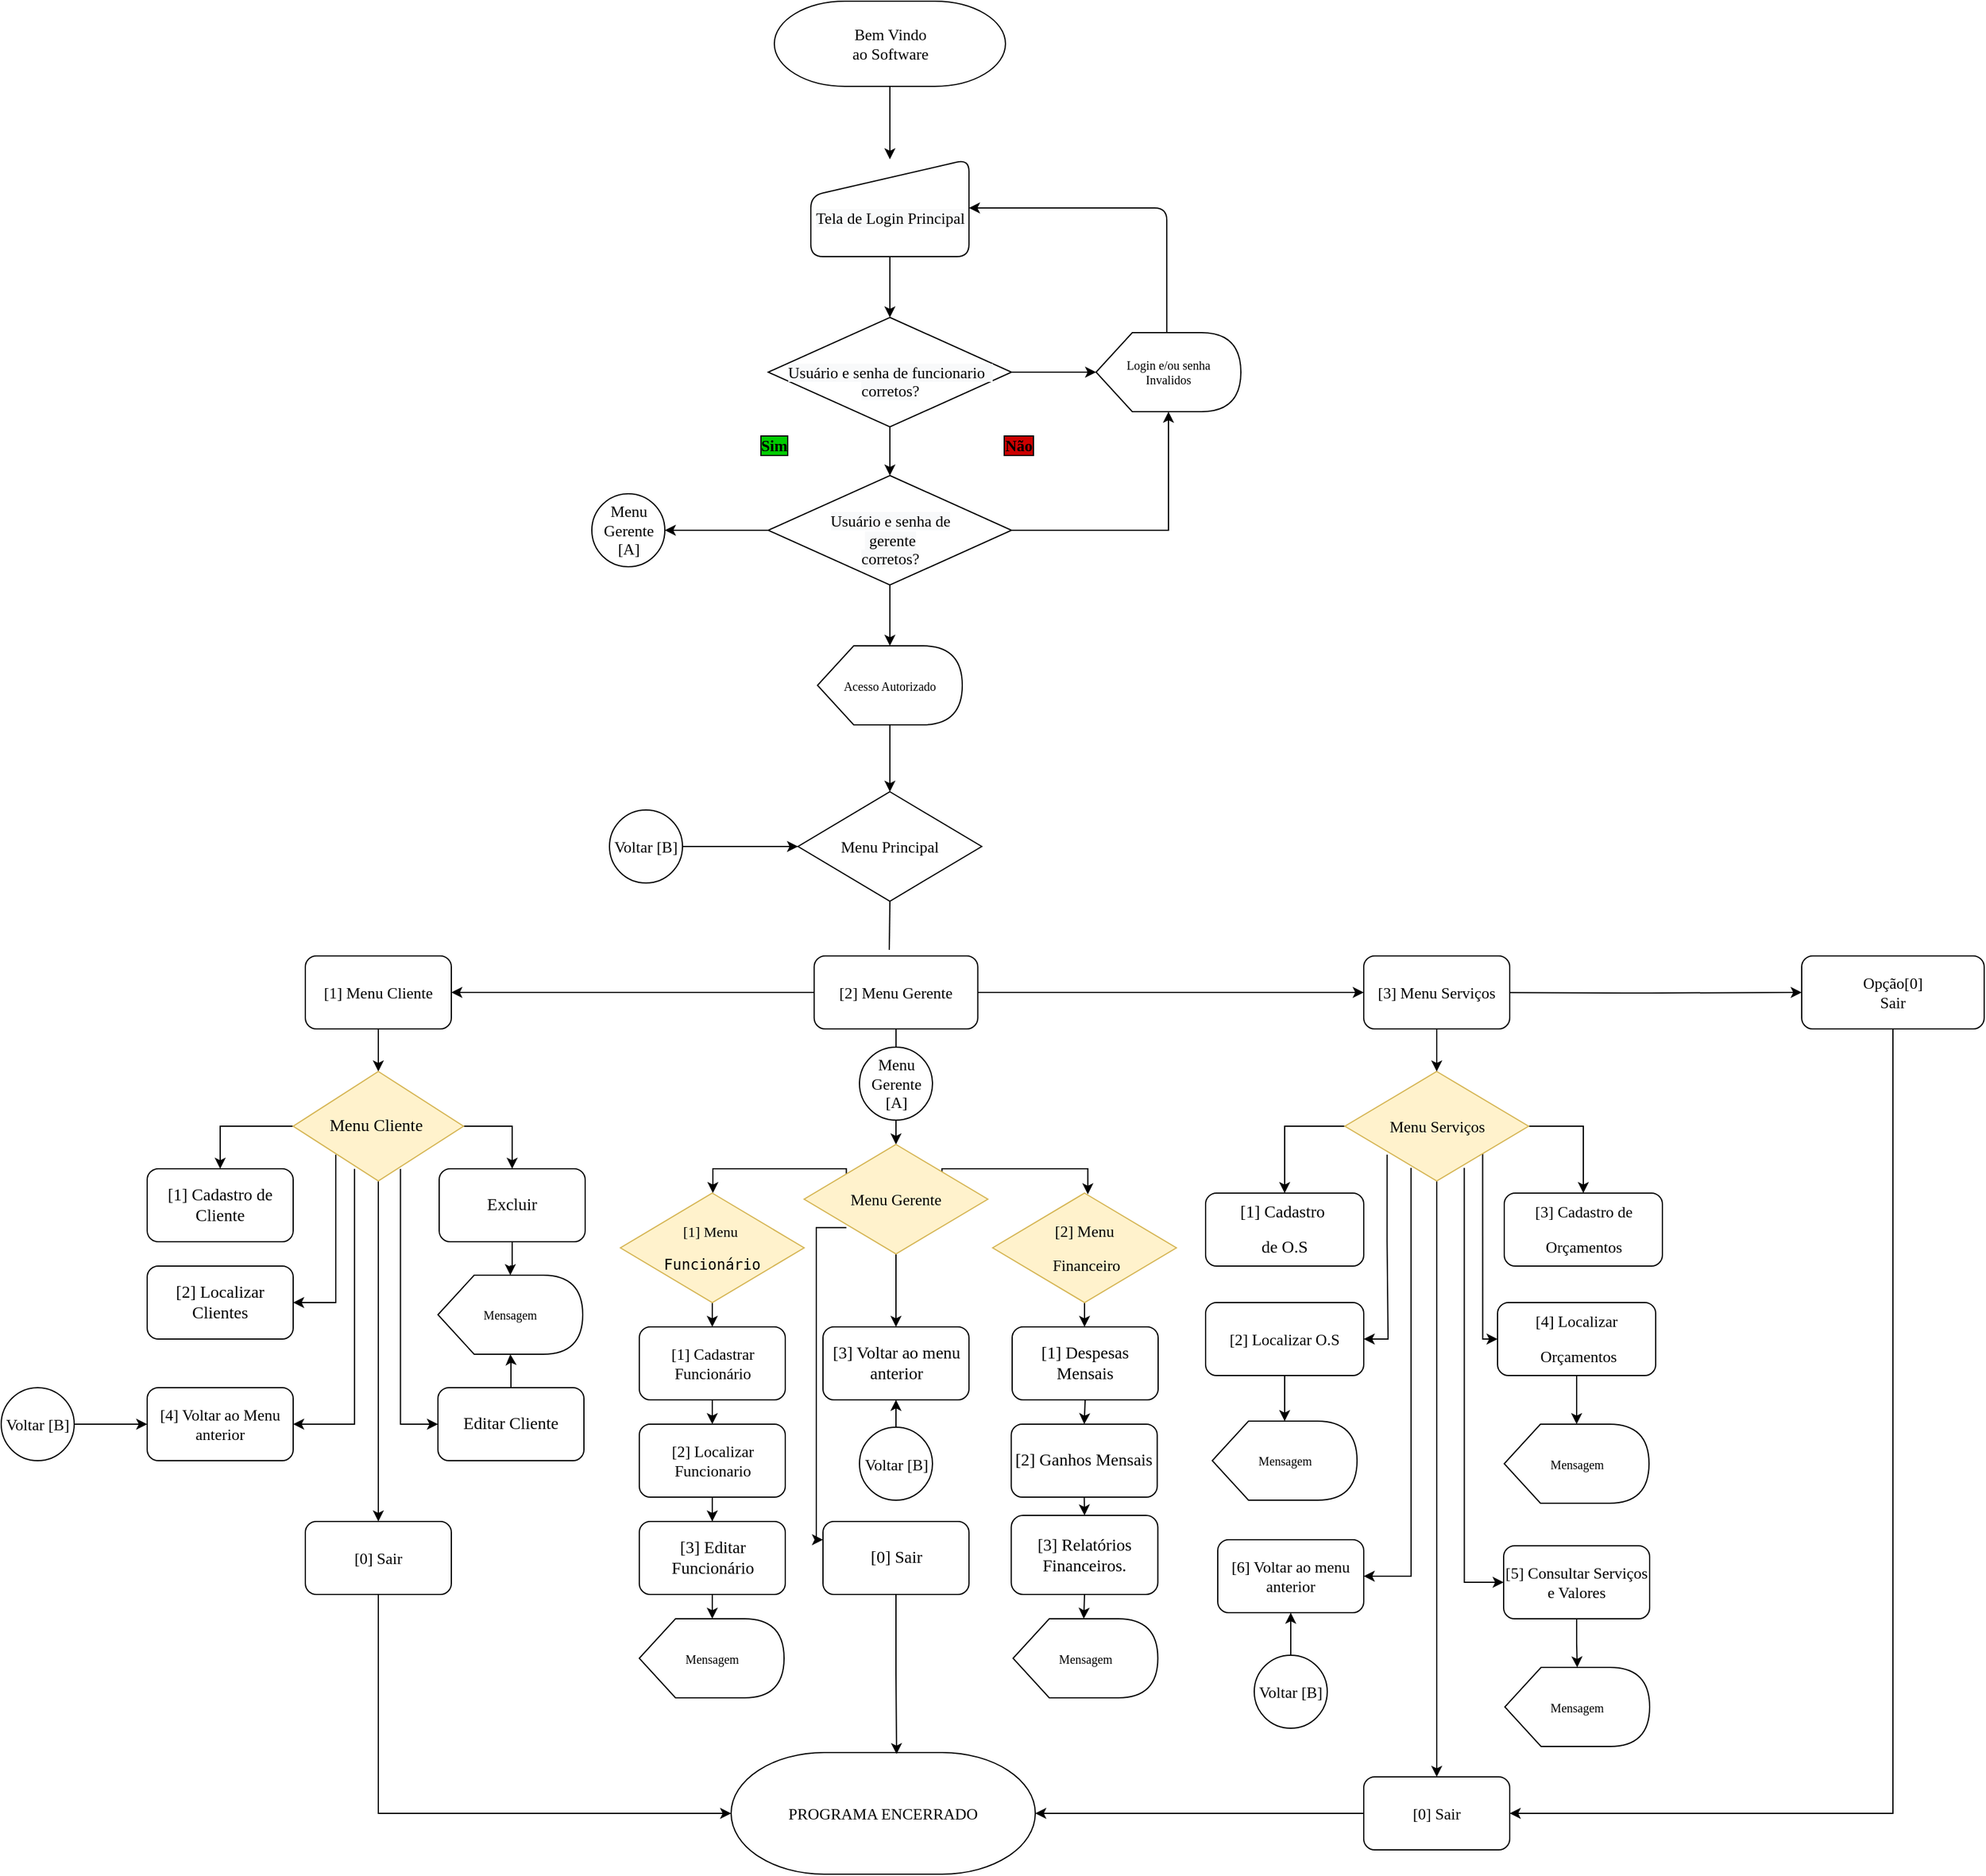 <mxfile version="20.6.0" type="device" pages="2"><diagram id="06_taCMsH8t7f5KcrWpW" name="Página-1"><mxGraphModel dx="2782" dy="808" grid="1" gridSize="10" guides="1" tooltips="1" connect="1" arrows="1" fold="1" page="1" pageScale="1" pageWidth="1169" pageHeight="827" background="none" math="0" shadow="0"><root><mxCell id="0"/><mxCell id="1" parent="0"/><mxCell id="0s9Wf7zPUm73ggTUeSEh-17" value="" style="edgeStyle=orthogonalEdgeStyle;rounded=1;orthogonalLoop=1;jettySize=auto;html=1;" parent="1" source="0s9Wf7zPUm73ggTUeSEh-14" target="0s9Wf7zPUm73ggTUeSEh-16" edge="1"><mxGeometry relative="1" as="geometry"/></mxCell><mxCell id="DJfvOJfqmdduJp-RTLmP-12" value="" style="edgeStyle=orthogonalEdgeStyle;rounded=1;orthogonalLoop=1;jettySize=auto;html=1;" parent="1" source="0s9Wf7zPUm73ggTUeSEh-14" target="DJfvOJfqmdduJp-RTLmP-1" edge="1"><mxGeometry relative="1" as="geometry"/></mxCell><mxCell id="rXJciTgJfAHL0JcvRwL_-70" style="edgeStyle=orthogonalEdgeStyle;rounded=0;orthogonalLoop=1;jettySize=auto;html=1;exitX=1;exitY=0.5;exitDx=0;exitDy=0;entryX=0;entryY=0.5;entryDx=0;entryDy=0;fontSize=13;" edge="1" parent="1" source="0s9Wf7zPUm73ggTUeSEh-14" target="rXJciTgJfAHL0JcvRwL_-69"><mxGeometry relative="1" as="geometry"/></mxCell><mxCell id="0s9Wf7zPUm73ggTUeSEh-14" value="&lt;pre&gt;&lt;font face=&quot;Verdana&quot;&gt;[2] Menu Gerente&lt;/font&gt;&lt;/pre&gt;" style="whiteSpace=wrap;html=1;fontFamily=Verdana;fontSize=13;rounded=1;" parent="1" vertex="1"><mxGeometry x="218.25" y="785" width="134.5" height="60" as="geometry"/></mxCell><mxCell id="rXJciTgJfAHL0JcvRwL_-11" value="" style="edgeStyle=orthogonalEdgeStyle;rounded=0;orthogonalLoop=1;jettySize=auto;html=1;" edge="1" parent="1" source="0s9Wf7zPUm73ggTUeSEh-16" target="eyFNtc16Z6dsgedi2QDS-1"><mxGeometry relative="1" as="geometry"/></mxCell><mxCell id="0s9Wf7zPUm73ggTUeSEh-16" value="[1] Menu Cliente" style="whiteSpace=wrap;html=1;fontFamily=Verdana;fontSize=13;align=center;rounded=1;" parent="1" vertex="1"><mxGeometry x="-200" y="785" width="120" height="60" as="geometry"/></mxCell><mxCell id="0s9Wf7zPUm73ggTUeSEh-21" value="" style="edgeStyle=orthogonalEdgeStyle;rounded=1;orthogonalLoop=1;jettySize=auto;html=1;" parent="1" target="0s9Wf7zPUm73ggTUeSEh-20" edge="1"><mxGeometry relative="1" as="geometry"><mxPoint x="759" y="815" as="sourcePoint"/></mxGeometry></mxCell><mxCell id="rXJciTgJfAHL0JcvRwL_-99" style="edgeStyle=orthogonalEdgeStyle;rounded=0;orthogonalLoop=1;jettySize=auto;html=1;exitX=0.5;exitY=1;exitDx=0;exitDy=0;entryX=1;entryY=0.5;entryDx=0;entryDy=0;fontFamily=Verdana;fontSize=13;" edge="1" parent="1" source="0s9Wf7zPUm73ggTUeSEh-20" target="0s9Wf7zPUm73ggTUeSEh-64"><mxGeometry relative="1" as="geometry"/></mxCell><mxCell id="0s9Wf7zPUm73ggTUeSEh-20" value="&lt;font&gt;Opção[0]&lt;/font&gt;&lt;br style=&quot;font-size: 13px;&quot;&gt;Sair" style="whiteSpace=wrap;html=1;fontFamily=Verdana;fontSize=13;rounded=1;" parent="1" vertex="1"><mxGeometry x="1030" y="785" width="150" height="60" as="geometry"/></mxCell><mxCell id="0s9Wf7zPUm73ggTUeSEh-108" style="edgeStyle=orthogonalEdgeStyle;rounded=1;orthogonalLoop=1;jettySize=auto;html=1;exitX=0;exitY=0;exitDx=58.125;exitDy=0;exitPerimeter=0;entryX=1;entryY=0.5;entryDx=0;entryDy=0;fontSize=14;" parent="1" source="0s9Wf7zPUm73ggTUeSEh-23" target="0s9Wf7zPUm73ggTUeSEh-104" edge="1"><mxGeometry relative="1" as="geometry"/></mxCell><mxCell id="0s9Wf7zPUm73ggTUeSEh-23" value="Login e/ou senha&lt;br style=&quot;font-size: 10px;&quot;&gt;Invalidos" style="shape=display;whiteSpace=wrap;html=1;fontFamily=Verdana;fontSize=10;rounded=1;" parent="1" vertex="1"><mxGeometry x="450" y="272.5" width="119" height="65" as="geometry"/></mxCell><mxCell id="0s9Wf7zPUm73ggTUeSEh-102" value="" style="edgeStyle=orthogonalEdgeStyle;rounded=1;orthogonalLoop=1;jettySize=auto;html=1;fontSize=14;fillColor=#e1d5e7;strokeColor=#000000;" parent="1" source="0s9Wf7zPUm73ggTUeSEh-24" target="0s9Wf7zPUm73ggTUeSEh-101" edge="1"><mxGeometry relative="1" as="geometry"/></mxCell><mxCell id="0s9Wf7zPUm73ggTUeSEh-24" value="Acesso Autorizado" style="shape=display;whiteSpace=wrap;html=1;fontFamily=Verdana;fontSize=10;rounded=1;" parent="1" vertex="1"><mxGeometry x="221" y="530" width="119" height="65" as="geometry"/></mxCell><mxCell id="0s9Wf7zPUm73ggTUeSEh-31" value="&lt;font style=&quot;font-size: 14px;&quot;&gt;[1] Cadastro de Cliente&lt;/font&gt;" style="whiteSpace=wrap;html=1;fontFamily=Verdana;fontSize=13;rounded=1;" parent="1" vertex="1"><mxGeometry x="-330" y="960" width="120" height="60" as="geometry"/></mxCell><mxCell id="0s9Wf7zPUm73ggTUeSEh-33" value="&lt;font style=&quot;font-size: 14px;&quot;&gt;[2] Localizar Clientes&lt;/font&gt;" style="whiteSpace=wrap;html=1;fontFamily=Verdana;fontSize=13;rounded=1;" parent="1" vertex="1"><mxGeometry x="-330" y="1040" width="120" height="60" as="geometry"/></mxCell><mxCell id="rXJciTgJfAHL0JcvRwL_-47" style="edgeStyle=orthogonalEdgeStyle;rounded=0;orthogonalLoop=1;jettySize=auto;html=1;exitX=0.5;exitY=1;exitDx=0;exitDy=0;entryX=0.5;entryY=0;entryDx=0;entryDy=0;fontSize=12;" edge="1" parent="1" source="0s9Wf7zPUm73ggTUeSEh-37" target="0s9Wf7zPUm73ggTUeSEh-39"><mxGeometry relative="1" as="geometry"/></mxCell><mxCell id="0s9Wf7zPUm73ggTUeSEh-37" value="[1] Cadastrar Funcionário" style="whiteSpace=wrap;html=1;fontFamily=Verdana;fontSize=13;rounded=1;" parent="1" vertex="1"><mxGeometry x="74.5" y="1090" width="120" height="60" as="geometry"/></mxCell><mxCell id="rXJciTgJfAHL0JcvRwL_-48" style="edgeStyle=orthogonalEdgeStyle;rounded=0;orthogonalLoop=1;jettySize=auto;html=1;exitX=0.5;exitY=1;exitDx=0;exitDy=0;fontSize=12;" edge="1" parent="1" source="0s9Wf7zPUm73ggTUeSEh-39" target="rXJciTgJfAHL0JcvRwL_-42"><mxGeometry relative="1" as="geometry"/></mxCell><mxCell id="0s9Wf7zPUm73ggTUeSEh-39" value="[2] Localizar Funcionario" style="whiteSpace=wrap;html=1;fontFamily=Verdana;fontSize=13;rounded=1;" parent="1" vertex="1"><mxGeometry x="74.5" y="1170" width="120" height="60" as="geometry"/></mxCell><mxCell id="rXJciTgJfAHL0JcvRwL_-78" value="" style="edgeStyle=orthogonalEdgeStyle;rounded=0;orthogonalLoop=1;jettySize=auto;html=1;fontFamily=Verdana;fontSize=13;" edge="1" parent="1" source="0s9Wf7zPUm73ggTUeSEh-43" target="rXJciTgJfAHL0JcvRwL_-77"><mxGeometry relative="1" as="geometry"/></mxCell><mxCell id="0s9Wf7zPUm73ggTUeSEh-43" value="[5] Consultar Serviços e Valores" style="whiteSpace=wrap;html=1;fontFamily=Verdana;fontSize=13;rounded=1;" parent="1" vertex="1"><mxGeometry x="785" y="1270" width="120" height="60" as="geometry"/></mxCell><mxCell id="0s9Wf7zPUm73ggTUeSEh-45" value="[6] Voltar ao menu anterior" style="whiteSpace=wrap;html=1;fontFamily=Verdana;fontSize=13;rounded=1;" parent="1" vertex="1"><mxGeometry x="550" y="1265" width="120" height="60" as="geometry"/></mxCell><mxCell id="0s9Wf7zPUm73ggTUeSEh-61" value="&lt;pre&gt;&lt;font face=&quot;Verdana&quot;&gt;[3] Cadastro de&lt;/font&gt;&lt;/pre&gt;&lt;pre&gt;&lt;font face=&quot;Verdana&quot;&gt;Orçamentos&lt;/font&gt;&lt;/pre&gt;" style="whiteSpace=wrap;html=1;fontFamily=Verdana;fontSize=13;rounded=1;" parent="1" vertex="1"><mxGeometry x="785.5" y="980" width="130" height="60" as="geometry"/></mxCell><mxCell id="rXJciTgJfAHL0JcvRwL_-98" style="edgeStyle=orthogonalEdgeStyle;rounded=0;orthogonalLoop=1;jettySize=auto;html=1;exitX=0;exitY=0.5;exitDx=0;exitDy=0;entryX=1;entryY=0.5;entryDx=0;entryDy=0;entryPerimeter=0;fontFamily=Verdana;fontSize=13;" edge="1" parent="1" source="0s9Wf7zPUm73ggTUeSEh-64" target="0s9Wf7zPUm73ggTUeSEh-87"><mxGeometry relative="1" as="geometry"/></mxCell><mxCell id="0s9Wf7zPUm73ggTUeSEh-64" value="[0] Sair" style="whiteSpace=wrap;html=1;fontFamily=Verdana;fontSize=13;rounded=1;" parent="1" vertex="1"><mxGeometry x="670" y="1460" width="120" height="60" as="geometry"/></mxCell><mxCell id="0s9Wf7zPUm73ggTUeSEh-87" value="PROGRAMA ENCERRADO" style="strokeWidth=1;html=1;shape=mxgraph.flowchart.terminator;whiteSpace=wrap;fontFamily=Verdana;fontSize=13;rounded=1;" parent="1" vertex="1"><mxGeometry x="150" y="1440" width="250" height="100" as="geometry"/></mxCell><mxCell id="p3b6CTglaC4XT-W7tegX-1" value="" style="edgeStyle=orthogonalEdgeStyle;rounded=1;orthogonalLoop=1;jettySize=auto;html=1;fontFamily=Verdana;fontSize=13;" parent="1" source="0s9Wf7zPUm73ggTUeSEh-94" target="0s9Wf7zPUm73ggTUeSEh-104" edge="1"><mxGeometry relative="1" as="geometry"/></mxCell><mxCell id="0s9Wf7zPUm73ggTUeSEh-94" value="Bem Vindo&lt;br style=&quot;font-size: 13px;&quot;&gt;&lt;font&gt;ao Software&lt;/font&gt;" style="strokeWidth=1;html=1;shape=mxgraph.flowchart.terminator;whiteSpace=wrap;fontFamily=Verdana;fontSize=13;rounded=1;" parent="1" vertex="1"><mxGeometry x="185.5" width="190" height="70" as="geometry"/></mxCell><mxCell id="rXJciTgJfAHL0JcvRwL_-2" value="" style="edgeStyle=orthogonalEdgeStyle;rounded=0;orthogonalLoop=1;jettySize=auto;html=1;" edge="1" parent="1" source="0s9Wf7zPUm73ggTUeSEh-99" target="0s9Wf7zPUm73ggTUeSEh-23"><mxGeometry relative="1" as="geometry"/></mxCell><mxCell id="rXJciTgJfAHL0JcvRwL_-3" value="" style="edgeStyle=orthogonalEdgeStyle;rounded=0;orthogonalLoop=1;jettySize=auto;html=1;" edge="1" parent="1" source="0s9Wf7zPUm73ggTUeSEh-99" target="rXJciTgJfAHL0JcvRwL_-1"><mxGeometry relative="1" as="geometry"/></mxCell><mxCell id="0s9Wf7zPUm73ggTUeSEh-99" value="&lt;font style=&quot;font-size: 13px;&quot;&gt;&lt;br style=&quot;font-size: 13px;&quot;&gt;&lt;span style=&quot;color: rgb(0, 0, 0); font-style: normal; font-variant-ligatures: normal; font-variant-caps: normal; font-weight: 400; letter-spacing: normal; orphans: 2; text-align: center; text-indent: 0px; text-transform: none; widows: 2; word-spacing: 0px; -webkit-text-stroke-width: 0px; background-color: rgb(248, 249, 250); text-decoration-thickness: initial; text-decoration-style: initial; text-decoration-color: initial; float: none; display: inline !important; font-size: 13px;&quot;&gt;&lt;font style=&quot;vertical-align: inherit;&quot;&gt;&lt;font style=&quot;vertical-align: inherit;&quot;&gt;Usuário e senha de funcionario&amp;nbsp;&amp;nbsp;&lt;/font&gt;&lt;/font&gt;&lt;/span&gt;&lt;br style=&quot;color: rgb(0, 0, 0); font-style: normal; font-variant-ligatures: normal; font-variant-caps: normal; font-weight: 400; letter-spacing: normal; orphans: 2; text-align: center; text-indent: 0px; text-transform: none; widows: 2; word-spacing: 0px; -webkit-text-stroke-width: 0px; background-color: rgb(248, 249, 250); text-decoration-thickness: initial; text-decoration-style: initial; text-decoration-color: initial; font-size: 13px;&quot;&gt;&lt;span style=&quot;color: rgb(0, 0, 0); font-style: normal; font-variant-ligatures: normal; font-variant-caps: normal; font-weight: 400; letter-spacing: normal; orphans: 2; text-align: center; text-indent: 0px; text-transform: none; widows: 2; word-spacing: 0px; -webkit-text-stroke-width: 0px; background-color: rgb(248, 249, 250); text-decoration-thickness: initial; text-decoration-style: initial; text-decoration-color: initial; float: none; display: inline !important; font-size: 13px;&quot;&gt;&lt;font style=&quot;vertical-align: inherit;&quot;&gt;&lt;font style=&quot;vertical-align: inherit;&quot;&gt;corretos?&lt;/font&gt;&lt;/font&gt;&lt;/span&gt;&lt;br style=&quot;font-size: 13px;&quot;&gt;&lt;/font&gt;" style="strokeWidth=1;html=1;shape=mxgraph.flowchart.decision;whiteSpace=wrap;fontFamily=Verdana;fontSize=13;rounded=1;" parent="1" vertex="1"><mxGeometry x="180.5" y="260" width="200" height="90" as="geometry"/></mxCell><mxCell id="0s9Wf7zPUm73ggTUeSEh-101" value="&lt;font style=&quot;font-size: 13px;&quot;&gt;Menu Principal&lt;br style=&quot;font-size: 13px;&quot;&gt;&lt;/font&gt;" style="strokeWidth=1;html=1;shape=mxgraph.flowchart.decision;whiteSpace=wrap;allowArrows=1;points=[[0,0.5,0,0,0],[0.5,0,0,0,0],[0.5,1,0,0,0],[1,0.5,0,0,0]];fontFamily=Verdana;fontSize=13;rounded=1;" parent="1" vertex="1"><mxGeometry x="205" y="650" width="151" height="90" as="geometry"/></mxCell><mxCell id="0s9Wf7zPUm73ggTUeSEh-106" value="" style="edgeStyle=orthogonalEdgeStyle;rounded=1;orthogonalLoop=1;jettySize=auto;html=1;fontSize=14;" parent="1" source="0s9Wf7zPUm73ggTUeSEh-104" target="0s9Wf7zPUm73ggTUeSEh-99" edge="1"><mxGeometry relative="1" as="geometry"/></mxCell><mxCell id="0s9Wf7zPUm73ggTUeSEh-104" value="&lt;br style=&quot;font-size: 13px;&quot;&gt;&lt;span style=&quot;color: rgb(0, 0, 0); font-size: 13px; font-style: normal; font-variant-ligatures: normal; font-variant-caps: normal; font-weight: 400; letter-spacing: normal; orphans: 2; text-align: center; text-indent: 0px; text-transform: none; widows: 2; word-spacing: 0px; -webkit-text-stroke-width: 0px; background-color: rgb(248, 249, 250); text-decoration-thickness: initial; text-decoration-style: initial; text-decoration-color: initial; float: none; display: inline !important;&quot;&gt;Tela de Login Principal&lt;/span&gt;" style="shape=manualInput;whiteSpace=wrap;html=1;fontSize=13;fontFamily=Verdana;rounded=1;" parent="1" vertex="1"><mxGeometry x="215.5" y="130" width="130" height="80" as="geometry"/></mxCell><mxCell id="rXJciTgJfAHL0JcvRwL_-58" value="" style="edgeStyle=orthogonalEdgeStyle;rounded=0;orthogonalLoop=1;jettySize=auto;html=1;fontSize=13;" edge="1" parent="1" source="DJfvOJfqmdduJp-RTLmP-1" target="_ipIlM9GEZSQp4yu-Z_w-16"><mxGeometry relative="1" as="geometry"/></mxCell><mxCell id="rXJciTgJfAHL0JcvRwL_-63" style="edgeStyle=orthogonalEdgeStyle;rounded=0;orthogonalLoop=1;jettySize=auto;html=1;exitX=0.23;exitY=0.27;exitDx=0;exitDy=0;exitPerimeter=0;fontSize=13;" edge="1" parent="1" source="DJfvOJfqmdduJp-RTLmP-1" target="rXJciTgJfAHL0JcvRwL_-44"><mxGeometry relative="1" as="geometry"><Array as="points"><mxPoint x="245" y="960"/><mxPoint x="135" y="960"/></Array></mxGeometry></mxCell><mxCell id="rXJciTgJfAHL0JcvRwL_-67" style="edgeStyle=orthogonalEdgeStyle;rounded=0;orthogonalLoop=1;jettySize=auto;html=1;exitX=0.75;exitY=0.27;exitDx=0;exitDy=0;exitPerimeter=0;entryX=0.518;entryY=0.011;entryDx=0;entryDy=0;entryPerimeter=0;fontSize=13;" edge="1" parent="1" source="DJfvOJfqmdduJp-RTLmP-1" target="rXJciTgJfAHL0JcvRwL_-50"><mxGeometry relative="1" as="geometry"><Array as="points"><mxPoint x="323" y="960"/><mxPoint x="443" y="960"/></Array></mxGeometry></mxCell><mxCell id="rXJciTgJfAHL0JcvRwL_-96" style="edgeStyle=orthogonalEdgeStyle;rounded=0;orthogonalLoop=1;jettySize=auto;html=1;exitX=0.23;exitY=0.76;exitDx=0;exitDy=0;exitPerimeter=0;entryX=0;entryY=0.25;entryDx=0;entryDy=0;fontFamily=Verdana;fontSize=13;" edge="1" parent="1" source="DJfvOJfqmdduJp-RTLmP-1" target="_ipIlM9GEZSQp4yu-Z_w-15"><mxGeometry relative="1" as="geometry"><Array as="points"><mxPoint x="220" y="1008"/><mxPoint x="220" y="1265"/></Array></mxGeometry></mxCell><mxCell id="DJfvOJfqmdduJp-RTLmP-1" value="&lt;font style=&quot;font-size: 13px;&quot;&gt;Menu Gerente&lt;br style=&quot;font-size: 13px;&quot;&gt;&lt;/font&gt;" style="strokeWidth=1;html=1;shape=mxgraph.flowchart.decision;whiteSpace=wrap;allowArrows=1;points=[[0,0.5,0,0,0],[0.23,0.27,0,0,0],[0.23,0.76,0,0,0],[0.4,0.11,0,0,0],[0.5,1,0,0,0],[0.75,0.27,0,0,0],[0.75,0.73,0,0,0],[1,0.5,0,0,0]];fontFamily=Verdana;fontSize=13;rounded=1;fillColor=#fff2cc;strokeColor=#d6b656;" parent="1" vertex="1"><mxGeometry x="210" y="940" width="151" height="90" as="geometry"/></mxCell><mxCell id="DJfvOJfqmdduJp-RTLmP-35" value="" style="edgeStyle=orthogonalEdgeStyle;rounded=1;orthogonalLoop=1;jettySize=auto;html=1;" parent="1" source="DJfvOJfqmdduJp-RTLmP-32" target="0s9Wf7zPUm73ggTUeSEh-101" edge="1"><mxGeometry relative="1" as="geometry"/></mxCell><mxCell id="DJfvOJfqmdduJp-RTLmP-32" value="Voltar [B]" style="ellipse;whiteSpace=wrap;html=1;aspect=fixed;fontFamily=Verdana;fontSize=13;rounded=1;" parent="1" vertex="1"><mxGeometry x="50" y="665" width="60" height="60" as="geometry"/></mxCell><mxCell id="BVNV9-rFE0vPNaER20Dm-1" value="Não" style="text;html=1;align=center;verticalAlign=middle;resizable=0;points=[];autosize=1;strokeColor=none;fillColor=none;fontFamily=Verdana;fontSize=13;fontStyle=1;labelBorderColor=default;rounded=1;labelBackgroundColor=#CC0000;" parent="1" vertex="1"><mxGeometry x="361" y="350" width="50" height="30" as="geometry"/></mxCell><mxCell id="eyFNtc16Z6dsgedi2QDS-3" value="[4] Voltar ao Menu anterior" style="whiteSpace=wrap;html=1;fontFamily=Verdana;fontSize=13;rounded=1;" parent="1" vertex="1"><mxGeometry x="-330" y="1140" width="120" height="60" as="geometry"/></mxCell><mxCell id="rXJciTgJfAHL0JcvRwL_-41" style="edgeStyle=orthogonalEdgeStyle;rounded=0;orthogonalLoop=1;jettySize=auto;html=1;entryX=0;entryY=0.5;entryDx=0;entryDy=0;entryPerimeter=0;" edge="1" parent="1" source="eyFNtc16Z6dsgedi2QDS-8" target="0s9Wf7zPUm73ggTUeSEh-87"><mxGeometry relative="1" as="geometry"><Array as="points"><mxPoint x="-140" y="1490"/></Array></mxGeometry></mxCell><mxCell id="eyFNtc16Z6dsgedi2QDS-8" value="[0] Sair" style="whiteSpace=wrap;html=1;fontFamily=Verdana;fontSize=13;rounded=1;" parent="1" vertex="1"><mxGeometry x="-200" y="1250" width="120" height="60" as="geometry"/></mxCell><mxCell id="NezH8PDeTw8UGegt0dLy-3" value="" style="endArrow=classic;html=1;rounded=0;exitX=0.5;exitY=1;exitDx=0;exitDy=0;exitPerimeter=0;" parent="1" source="DJfvOJfqmdduJp-RTLmP-1" edge="1"><mxGeometry width="50" height="50" relative="1" as="geometry"><mxPoint x="200" y="1180" as="sourcePoint"/><mxPoint x="286" y="1030" as="targetPoint"/></mxGeometry></mxCell><mxCell id="BVNV9-rFE0vPNaER20Dm-2" value="Sim" style="text;html=1;align=center;verticalAlign=middle;resizable=0;points=[];autosize=1;strokeColor=none;fillColor=none;labelBorderColor=default;fontFamily=Verdana;fontSize=13;fontStyle=1;rounded=1;labelBackgroundColor=#00CC00;" parent="1" vertex="1"><mxGeometry x="160" y="350" width="50" height="30" as="geometry"/></mxCell><mxCell id="KTkpqIlVG7mf5Y26qo2p-5" value="" style="endArrow=none;html=1;rounded=1;strokeColor=#000000;entryX=0.5;entryY=1;entryDx=0;entryDy=0;entryPerimeter=0;" parent="1" target="0s9Wf7zPUm73ggTUeSEh-101" edge="1"><mxGeometry width="50" height="50" relative="1" as="geometry"><mxPoint x="280" y="780" as="sourcePoint"/><mxPoint x="280" y="940" as="targetPoint"/></mxGeometry></mxCell><mxCell id="_ipIlM9GEZSQp4yu-Z_w-1" value="&lt;pre&gt;&lt;font face=&quot;Verdana&quot;&gt;&lt;span style=&quot;font-size: 14px;&quot;&gt;[1] Cadastro &lt;/span&gt;&lt;/font&gt;&lt;/pre&gt;&lt;pre&gt;&lt;font face=&quot;Verdana&quot;&gt;&lt;span style=&quot;font-size: 14px;&quot;&gt;de O.S&lt;/span&gt;&lt;/font&gt;&lt;/pre&gt;" style="rounded=1;whiteSpace=wrap;html=1;" parent="1" vertex="1"><mxGeometry x="540" y="980" width="130" height="60" as="geometry"/></mxCell><mxCell id="_ipIlM9GEZSQp4yu-Z_w-5" style="edgeStyle=orthogonalEdgeStyle;rounded=1;orthogonalLoop=1;jettySize=auto;html=1;exitX=0.5;exitY=1;exitDx=0;exitDy=0;strokeColor=#000000;" parent="1" source="0s9Wf7zPUm73ggTUeSEh-64" target="0s9Wf7zPUm73ggTUeSEh-64" edge="1"><mxGeometry relative="1" as="geometry"/></mxCell><mxCell id="_ipIlM9GEZSQp4yu-Z_w-6" style="edgeStyle=orthogonalEdgeStyle;rounded=1;orthogonalLoop=1;jettySize=auto;html=1;exitX=0.5;exitY=1;exitDx=0;exitDy=0;strokeColor=#000000;" parent="1" edge="1"><mxGeometry relative="1" as="geometry"><mxPoint x="625" y="1150" as="sourcePoint"/><mxPoint x="625" y="1150" as="targetPoint"/></mxGeometry></mxCell><mxCell id="rXJciTgJfAHL0JcvRwL_-54" style="edgeStyle=orthogonalEdgeStyle;rounded=0;orthogonalLoop=1;jettySize=auto;html=1;exitX=0.5;exitY=1;exitDx=0;exitDy=0;entryX=0.5;entryY=0;entryDx=0;entryDy=0;fontSize=13;" edge="1" parent="1" source="_ipIlM9GEZSQp4yu-Z_w-7" target="_ipIlM9GEZSQp4yu-Z_w-9"><mxGeometry relative="1" as="geometry"/></mxCell><mxCell id="_ipIlM9GEZSQp4yu-Z_w-7" value="[2] Ganhos Mensais" style="rounded=1;whiteSpace=wrap;html=1;fontFamily=Verdana;fontSize=14;" parent="1" vertex="1"><mxGeometry x="380.25" y="1170" width="120" height="60" as="geometry"/></mxCell><mxCell id="rXJciTgJfAHL0JcvRwL_-53" style="edgeStyle=orthogonalEdgeStyle;rounded=0;orthogonalLoop=1;jettySize=auto;html=1;exitX=0.5;exitY=1;exitDx=0;exitDy=0;entryX=0.5;entryY=0;entryDx=0;entryDy=0;fontSize=13;" edge="1" parent="1" source="_ipIlM9GEZSQp4yu-Z_w-8" target="_ipIlM9GEZSQp4yu-Z_w-7"><mxGeometry relative="1" as="geometry"/></mxCell><mxCell id="_ipIlM9GEZSQp4yu-Z_w-8" value="[1] Despesas Mensais" style="rounded=1;whiteSpace=wrap;html=1;fontFamily=Verdana;fontSize=14;" parent="1" vertex="1"><mxGeometry x="381" y="1090" width="120" height="60" as="geometry"/></mxCell><mxCell id="rXJciTgJfAHL0JcvRwL_-57" style="edgeStyle=orthogonalEdgeStyle;rounded=0;orthogonalLoop=1;jettySize=auto;html=1;exitX=0.5;exitY=1;exitDx=0;exitDy=0;entryX=0;entryY=0;entryDx=58.125;entryDy=0;entryPerimeter=0;fontSize=13;" edge="1" parent="1" source="_ipIlM9GEZSQp4yu-Z_w-9" target="rXJciTgJfAHL0JcvRwL_-51"><mxGeometry relative="1" as="geometry"/></mxCell><mxCell id="_ipIlM9GEZSQp4yu-Z_w-9" value="[3] Relatórios Financeiros." style="rounded=1;whiteSpace=wrap;html=1;fontFamily=Verdana;fontSize=14;" parent="1" vertex="1"><mxGeometry x="380.25" y="1245" width="120.5" height="65" as="geometry"/></mxCell><mxCell id="rXJciTgJfAHL0JcvRwL_-97" style="edgeStyle=orthogonalEdgeStyle;rounded=0;orthogonalLoop=1;jettySize=auto;html=1;entryX=0.544;entryY=0.013;entryDx=0;entryDy=0;entryPerimeter=0;fontFamily=Verdana;fontSize=13;" edge="1" parent="1" source="_ipIlM9GEZSQp4yu-Z_w-15" target="0s9Wf7zPUm73ggTUeSEh-87"><mxGeometry relative="1" as="geometry"/></mxCell><mxCell id="_ipIlM9GEZSQp4yu-Z_w-15" value="[0] Sair" style="rounded=1;whiteSpace=wrap;html=1;fontFamily=Verdana;fontSize=14;" parent="1" vertex="1"><mxGeometry x="225.5" y="1250" width="120" height="60" as="geometry"/></mxCell><mxCell id="_ipIlM9GEZSQp4yu-Z_w-16" value="[3] Voltar ao menu anterior" style="rounded=1;whiteSpace=wrap;html=1;fontFamily=Verdana;fontSize=14;" parent="1" vertex="1"><mxGeometry x="225.5" y="1090" width="120" height="60" as="geometry"/></mxCell><mxCell id="rXJciTgJfAHL0JcvRwL_-91" style="edgeStyle=orthogonalEdgeStyle;rounded=0;orthogonalLoop=1;jettySize=auto;html=1;exitX=0.5;exitY=1;exitDx=0;exitDy=0;exitPerimeter=0;fontFamily=Verdana;fontSize=13;" edge="1" parent="1" source="DJfvOJfqmdduJp-RTLmP-11" target="0s9Wf7zPUm73ggTUeSEh-64"><mxGeometry relative="1" as="geometry"/></mxCell><mxCell id="rXJciTgJfAHL0JcvRwL_-107" style="edgeStyle=orthogonalEdgeStyle;rounded=0;orthogonalLoop=1;jettySize=auto;html=1;exitX=1;exitY=0.5;exitDx=0;exitDy=0;exitPerimeter=0;entryX=0.5;entryY=0;entryDx=0;entryDy=0;fontFamily=Verdana;fontSize=13;" edge="1" parent="1" source="DJfvOJfqmdduJp-RTLmP-11" target="0s9Wf7zPUm73ggTUeSEh-61"><mxGeometry relative="1" as="geometry"/></mxCell><mxCell id="rXJciTgJfAHL0JcvRwL_-108" style="edgeStyle=orthogonalEdgeStyle;rounded=0;orthogonalLoop=1;jettySize=auto;html=1;exitX=0;exitY=0.5;exitDx=0;exitDy=0;exitPerimeter=0;fontFamily=Verdana;fontSize=13;" edge="1" parent="1" source="DJfvOJfqmdduJp-RTLmP-11" target="_ipIlM9GEZSQp4yu-Z_w-1"><mxGeometry relative="1" as="geometry"/></mxCell><mxCell id="rXJciTgJfAHL0JcvRwL_-111" style="edgeStyle=orthogonalEdgeStyle;rounded=0;orthogonalLoop=1;jettySize=auto;html=1;exitX=0.75;exitY=0.73;exitDx=0;exitDy=0;exitPerimeter=0;entryX=0;entryY=0.5;entryDx=0;entryDy=0;fontFamily=Verdana;fontSize=13;" edge="1" parent="1" source="DJfvOJfqmdduJp-RTLmP-11" target="rXJciTgJfAHL0JcvRwL_-76"><mxGeometry relative="1" as="geometry"><Array as="points"><mxPoint x="768" y="1100"/></Array></mxGeometry></mxCell><mxCell id="rXJciTgJfAHL0JcvRwL_-112" style="edgeStyle=orthogonalEdgeStyle;rounded=0;orthogonalLoop=1;jettySize=auto;html=1;exitX=0.65;exitY=0.88;exitDx=0;exitDy=0;exitPerimeter=0;entryX=0;entryY=0.5;entryDx=0;entryDy=0;fontFamily=Verdana;fontSize=13;" edge="1" parent="1" source="DJfvOJfqmdduJp-RTLmP-11" target="0s9Wf7zPUm73ggTUeSEh-43"><mxGeometry relative="1" as="geometry"/></mxCell><mxCell id="rXJciTgJfAHL0JcvRwL_-113" style="edgeStyle=orthogonalEdgeStyle;rounded=0;orthogonalLoop=1;jettySize=auto;html=1;exitX=0.36;exitY=0.88;exitDx=0;exitDy=0;exitPerimeter=0;entryX=1;entryY=0.5;entryDx=0;entryDy=0;fontFamily=Verdana;fontSize=13;" edge="1" parent="1" source="DJfvOJfqmdduJp-RTLmP-11" target="0s9Wf7zPUm73ggTUeSEh-45"><mxGeometry relative="1" as="geometry"/></mxCell><mxCell id="rXJciTgJfAHL0JcvRwL_-114" style="edgeStyle=orthogonalEdgeStyle;rounded=0;orthogonalLoop=1;jettySize=auto;html=1;exitX=0.23;exitY=0.76;exitDx=0;exitDy=0;exitPerimeter=0;entryX=1;entryY=0.5;entryDx=0;entryDy=0;fontFamily=Verdana;fontSize=13;" edge="1" parent="1" source="DJfvOJfqmdduJp-RTLmP-11" target="rXJciTgJfAHL0JcvRwL_-72"><mxGeometry relative="1" as="geometry"/></mxCell><mxCell id="DJfvOJfqmdduJp-RTLmP-11" value="&lt;pre&gt;&lt;font face=&quot;Verdana&quot;&gt;Menu Serviços&lt;/font&gt;&lt;/pre&gt;" style="strokeWidth=1;html=1;shape=mxgraph.flowchart.decision;whiteSpace=wrap;allowArrows=1;points=[[0,0.5,0,0,0],[0.12,0.62,0,0,0],[0.23,0.27,0,0,0],[0.23,0.76,0,0,0],[0.36,0.88,0,0,0],[0.4,0.11,0,0,0],[0.5,1,0,0,0],[0.65,0.88,0,0,0],[0.75,0.27,0,0,0],[0.75,0.73,0,0,0],[0.87,0.62,0,0,0],[1,0.5,0,0,0]];fontFamily=Verdana;fontSize=13;rounded=1;fillColor=#fff2cc;strokeColor=#d6b656;" parent="1" vertex="1"><mxGeometry x="654.5" y="880" width="151" height="90" as="geometry"/></mxCell><mxCell id="rXJciTgJfAHL0JcvRwL_-25" style="edgeStyle=orthogonalEdgeStyle;rounded=0;orthogonalLoop=1;jettySize=auto;html=1;exitX=0.25;exitY=0.76;exitDx=0;exitDy=0;exitPerimeter=0;entryX=1;entryY=0.5;entryDx=0;entryDy=0;" edge="1" parent="1" source="eyFNtc16Z6dsgedi2QDS-1" target="0s9Wf7zPUm73ggTUeSEh-33"><mxGeometry relative="1" as="geometry"/></mxCell><mxCell id="rXJciTgJfAHL0JcvRwL_-33" style="edgeStyle=orthogonalEdgeStyle;rounded=0;orthogonalLoop=1;jettySize=auto;html=1;exitX=0.36;exitY=0.89;exitDx=0;exitDy=0;exitPerimeter=0;entryX=1;entryY=0.5;entryDx=0;entryDy=0;" edge="1" parent="1" source="eyFNtc16Z6dsgedi2QDS-1" target="eyFNtc16Z6dsgedi2QDS-3"><mxGeometry relative="1" as="geometry"/></mxCell><mxCell id="rXJciTgJfAHL0JcvRwL_-34" style="edgeStyle=orthogonalEdgeStyle;rounded=0;orthogonalLoop=1;jettySize=auto;html=1;exitX=0.5;exitY=1;exitDx=0;exitDy=0;exitPerimeter=0;" edge="1" parent="1" source="eyFNtc16Z6dsgedi2QDS-1" target="eyFNtc16Z6dsgedi2QDS-8"><mxGeometry relative="1" as="geometry"/></mxCell><mxCell id="rXJciTgJfAHL0JcvRwL_-38" style="edgeStyle=orthogonalEdgeStyle;rounded=0;orthogonalLoop=1;jettySize=auto;html=1;exitX=0.63;exitY=0.89;exitDx=0;exitDy=0;exitPerimeter=0;entryX=0;entryY=0.5;entryDx=0;entryDy=0;" edge="1" parent="1" source="eyFNtc16Z6dsgedi2QDS-1" target="rXJciTgJfAHL0JcvRwL_-31"><mxGeometry relative="1" as="geometry"/></mxCell><mxCell id="rXJciTgJfAHL0JcvRwL_-109" style="edgeStyle=orthogonalEdgeStyle;rounded=0;orthogonalLoop=1;jettySize=auto;html=1;exitX=1;exitY=0.5;exitDx=0;exitDy=0;exitPerimeter=0;entryX=0.5;entryY=0;entryDx=0;entryDy=0;fontFamily=Verdana;fontSize=13;" edge="1" parent="1" source="eyFNtc16Z6dsgedi2QDS-1" target="rXJciTgJfAHL0JcvRwL_-12"><mxGeometry relative="1" as="geometry"/></mxCell><mxCell id="rXJciTgJfAHL0JcvRwL_-110" style="edgeStyle=orthogonalEdgeStyle;rounded=0;orthogonalLoop=1;jettySize=auto;html=1;exitX=0;exitY=0.5;exitDx=0;exitDy=0;exitPerimeter=0;entryX=0.5;entryY=0;entryDx=0;entryDy=0;fontFamily=Verdana;fontSize=13;" edge="1" parent="1" source="eyFNtc16Z6dsgedi2QDS-1" target="0s9Wf7zPUm73ggTUeSEh-31"><mxGeometry relative="1" as="geometry"/></mxCell><mxCell id="eyFNtc16Z6dsgedi2QDS-1" value="&lt;font face=&quot;Verdana&quot; style=&quot;font-size: 14px;&quot;&gt;Menu Cliente&amp;nbsp;&lt;/font&gt;" style="rhombus;whiteSpace=wrap;html=1;fillColor=#fff2cc;strokeColor=#d6b656;points=[[0,0.5,0,0,0],[0.12,0.64,0,0,0],[0.25,0.26,0,0,0],[0.25,0.76,0,0,0],[0.36,0.89,0,0,0],[0.5,0,0,0,0],[0.5,1,0,0,0],[0.63,0.89,0,0,0],[0.75,0.26,0,0,0],[0.75,0.76,0,0,0],[1,0.5,0,0,0]];" parent="1" vertex="1"><mxGeometry x="-210" y="880" width="140" height="90" as="geometry"/></mxCell><mxCell id="rXJciTgJfAHL0JcvRwL_-4" value="" style="edgeStyle=orthogonalEdgeStyle;rounded=0;orthogonalLoop=1;jettySize=auto;html=1;" edge="1" parent="1" source="rXJciTgJfAHL0JcvRwL_-1" target="0s9Wf7zPUm73ggTUeSEh-24"><mxGeometry relative="1" as="geometry"/></mxCell><mxCell id="rXJciTgJfAHL0JcvRwL_-6" style="edgeStyle=orthogonalEdgeStyle;rounded=0;orthogonalLoop=1;jettySize=auto;html=1;" edge="1" parent="1" source="rXJciTgJfAHL0JcvRwL_-1" target="0s9Wf7zPUm73ggTUeSEh-23"><mxGeometry relative="1" as="geometry"/></mxCell><mxCell id="rXJciTgJfAHL0JcvRwL_-8" value="" style="edgeStyle=orthogonalEdgeStyle;rounded=0;orthogonalLoop=1;jettySize=auto;html=1;" edge="1" parent="1" source="rXJciTgJfAHL0JcvRwL_-1" target="rXJciTgJfAHL0JcvRwL_-5"><mxGeometry relative="1" as="geometry"/></mxCell><mxCell id="rXJciTgJfAHL0JcvRwL_-1" value="&lt;font style=&quot;font-size: 13px;&quot;&gt;&lt;br style=&quot;font-size: 13px;&quot;&gt;&lt;span style=&quot;color: rgb(0, 0, 0); font-style: normal; font-variant-ligatures: normal; font-variant-caps: normal; font-weight: 400; letter-spacing: normal; orphans: 2; text-align: center; text-indent: 0px; text-transform: none; widows: 2; word-spacing: 0px; -webkit-text-stroke-width: 0px; background-color: rgb(248, 249, 250); text-decoration-thickness: initial; text-decoration-style: initial; text-decoration-color: initial; float: none; display: inline !important; font-size: 13px;&quot;&gt;&lt;font style=&quot;vertical-align: inherit;&quot;&gt;&lt;font style=&quot;vertical-align: inherit;&quot;&gt;Usuário e senha de&lt;br&gt;&amp;nbsp;gerente&lt;/font&gt;&lt;/font&gt;&lt;/span&gt;&lt;br style=&quot;color: rgb(0, 0, 0); font-style: normal; font-variant-ligatures: normal; font-variant-caps: normal; font-weight: 400; letter-spacing: normal; orphans: 2; text-align: center; text-indent: 0px; text-transform: none; widows: 2; word-spacing: 0px; -webkit-text-stroke-width: 0px; background-color: rgb(248, 249, 250); text-decoration-thickness: initial; text-decoration-style: initial; text-decoration-color: initial; font-size: 13px;&quot;&gt;&lt;span style=&quot;color: rgb(0, 0, 0); font-style: normal; font-variant-ligatures: normal; font-variant-caps: normal; font-weight: 400; letter-spacing: normal; orphans: 2; text-align: center; text-indent: 0px; text-transform: none; widows: 2; word-spacing: 0px; -webkit-text-stroke-width: 0px; background-color: rgb(248, 249, 250); text-decoration-thickness: initial; text-decoration-style: initial; text-decoration-color: initial; float: none; display: inline !important; font-size: 13px;&quot;&gt;&lt;font style=&quot;vertical-align: inherit;&quot;&gt;&lt;font style=&quot;vertical-align: inherit;&quot;&gt;corretos?&lt;/font&gt;&lt;/font&gt;&lt;/span&gt;&lt;br style=&quot;font-size: 13px;&quot;&gt;&lt;/font&gt;" style="strokeWidth=1;html=1;shape=mxgraph.flowchart.decision;whiteSpace=wrap;fontFamily=Verdana;fontSize=13;rounded=1;" vertex="1" parent="1"><mxGeometry x="180.5" y="390" width="200" height="90" as="geometry"/></mxCell><mxCell id="rXJciTgJfAHL0JcvRwL_-5" value="Menu&lt;br&gt;Gerente&lt;br&gt;[A]" style="ellipse;whiteSpace=wrap;html=1;aspect=fixed;fontFamily=Verdana;fontSize=13;rounded=1;" vertex="1" parent="1"><mxGeometry x="35.5" y="405" width="60" height="60" as="geometry"/></mxCell><mxCell id="rXJciTgJfAHL0JcvRwL_-9" value="Menu&lt;br&gt;Gerente&lt;br&gt;[A]" style="ellipse;whiteSpace=wrap;html=1;aspect=fixed;fontFamily=Verdana;fontSize=13;rounded=1;" vertex="1" parent="1"><mxGeometry x="255.5" y="860" width="60" height="60" as="geometry"/></mxCell><mxCell id="rXJciTgJfAHL0JcvRwL_-39" value="" style="edgeStyle=orthogonalEdgeStyle;rounded=0;orthogonalLoop=1;jettySize=auto;html=1;" edge="1" parent="1" source="rXJciTgJfAHL0JcvRwL_-12" target="rXJciTgJfAHL0JcvRwL_-36"><mxGeometry relative="1" as="geometry"/></mxCell><mxCell id="rXJciTgJfAHL0JcvRwL_-12" value="&lt;span style=&quot;font-size: 14px;&quot;&gt;Excluir&lt;/span&gt;" style="rounded=1;whiteSpace=wrap;html=1;fontFamily=Verdana;" vertex="1" parent="1"><mxGeometry x="-90" y="960" width="120" height="60" as="geometry"/></mxCell><mxCell id="rXJciTgJfAHL0JcvRwL_-40" value="" style="edgeStyle=orthogonalEdgeStyle;rounded=0;orthogonalLoop=1;jettySize=auto;html=1;" edge="1" parent="1" source="rXJciTgJfAHL0JcvRwL_-31" target="rXJciTgJfAHL0JcvRwL_-36"><mxGeometry relative="1" as="geometry"/></mxCell><mxCell id="rXJciTgJfAHL0JcvRwL_-31" value="&lt;font style=&quot;font-size: 14px;&quot;&gt;Editar Cliente&lt;/font&gt;" style="rounded=1;whiteSpace=wrap;html=1;fontFamily=Verdana;" vertex="1" parent="1"><mxGeometry x="-91" y="1140" width="120" height="60" as="geometry"/></mxCell><mxCell id="rXJciTgJfAHL0JcvRwL_-36" value="Mensagem" style="shape=display;whiteSpace=wrap;html=1;fontFamily=Verdana;fontSize=10;rounded=1;" vertex="1" parent="1"><mxGeometry x="-91" y="1047.5" width="119" height="65" as="geometry"/></mxCell><mxCell id="rXJciTgJfAHL0JcvRwL_-49" value="" style="edgeStyle=orthogonalEdgeStyle;rounded=0;orthogonalLoop=1;jettySize=auto;html=1;fontSize=12;" edge="1" parent="1" source="rXJciTgJfAHL0JcvRwL_-42" target="rXJciTgJfAHL0JcvRwL_-43"><mxGeometry relative="1" as="geometry"/></mxCell><mxCell id="rXJciTgJfAHL0JcvRwL_-42" value="&lt;span style=&quot;font-size: 14px;&quot;&gt;[3] Editar Funcionário&lt;/span&gt;" style="whiteSpace=wrap;html=1;fontFamily=Verdana;fontSize=13;rounded=1;" vertex="1" parent="1"><mxGeometry x="74.5" y="1250" width="120" height="60" as="geometry"/></mxCell><mxCell id="rXJciTgJfAHL0JcvRwL_-43" value="Mensagem" style="shape=display;whiteSpace=wrap;html=1;fontFamily=Verdana;fontSize=10;rounded=1;" vertex="1" parent="1"><mxGeometry x="74.5" y="1330" width="119" height="65" as="geometry"/></mxCell><mxCell id="rXJciTgJfAHL0JcvRwL_-46" style="edgeStyle=orthogonalEdgeStyle;rounded=0;orthogonalLoop=1;jettySize=auto;html=1;exitX=0.5;exitY=1;exitDx=0;exitDy=0;exitPerimeter=0;entryX=0.5;entryY=0;entryDx=0;entryDy=0;fontSize=12;" edge="1" parent="1" source="rXJciTgJfAHL0JcvRwL_-44" target="0s9Wf7zPUm73ggTUeSEh-37"><mxGeometry relative="1" as="geometry"/></mxCell><mxCell id="rXJciTgJfAHL0JcvRwL_-44" value="&lt;font style=&quot;font-size: 12px;&quot;&gt;&lt;pre&gt;&lt;span style=&quot;&quot;&gt;&lt;font style=&quot;font-size: 12px;&quot; face=&quot;Verdana&quot;&gt;[1] Menu &lt;/font&gt;&lt;/span&gt;&lt;/pre&gt;&lt;pre&gt;Funcionário&lt;/pre&gt;&lt;/font&gt;" style="strokeWidth=1;html=1;shape=mxgraph.flowchart.decision;whiteSpace=wrap;allowArrows=1;points=[[0,0.5,0,0,0],[0.23,0.27,0,0,0],[0.23,0.76,0,0,0],[0.4,0.11,0,0,0],[0.5,1,0,0,0],[0.75,0.27,0,0,0],[0.75,0.73,0,0,0],[1,0.5,0,0,0]];fontFamily=Verdana;fontSize=13;rounded=1;fillColor=#fff2cc;strokeColor=#d6b656;" vertex="1" parent="1"><mxGeometry x="59" y="980" width="151" height="90" as="geometry"/></mxCell><mxCell id="rXJciTgJfAHL0JcvRwL_-56" value="" style="edgeStyle=orthogonalEdgeStyle;rounded=0;orthogonalLoop=1;jettySize=auto;html=1;fontSize=13;" edge="1" parent="1" source="rXJciTgJfAHL0JcvRwL_-50" target="_ipIlM9GEZSQp4yu-Z_w-8"><mxGeometry relative="1" as="geometry"/></mxCell><mxCell id="rXJciTgJfAHL0JcvRwL_-50" value="&lt;font style=&quot;font-size: 12px;&quot;&gt;&lt;pre&gt;&lt;span style=&quot;font-family: Verdana; font-size: 13px;&quot;&gt;[2] Menu&lt;/span&gt;&lt;/pre&gt;&lt;pre&gt;&lt;span style=&quot;font-family: Verdana; font-size: 13px;&quot;&gt; Financeiro&lt;/span&gt;&lt;br&gt;&lt;/pre&gt;&lt;/font&gt;" style="strokeWidth=1;html=1;shape=mxgraph.flowchart.decision;whiteSpace=wrap;allowArrows=1;points=[[0,0.5,0,0,0],[0.23,0.27,0,0,0],[0.23,0.76,0,0,0],[0.4,0.11,0,0,0],[0.5,1,0,0,0],[0.75,0.27,0,0,0],[0.75,0.73,0,0,0],[1,0.5,0,0,0]];fontFamily=Verdana;fontSize=13;rounded=1;fillColor=#fff2cc;strokeColor=#d6b656;" vertex="1" parent="1"><mxGeometry x="365" y="980" width="151" height="90" as="geometry"/></mxCell><mxCell id="rXJciTgJfAHL0JcvRwL_-51" value="Mensagem" style="shape=display;whiteSpace=wrap;html=1;fontFamily=Verdana;fontSize=10;rounded=1;" vertex="1" parent="1"><mxGeometry x="381.75" y="1330" width="119" height="65" as="geometry"/></mxCell><mxCell id="rXJciTgJfAHL0JcvRwL_-71" style="edgeStyle=orthogonalEdgeStyle;rounded=0;orthogonalLoop=1;jettySize=auto;html=1;exitX=0.5;exitY=1;exitDx=0;exitDy=0;fontSize=13;" edge="1" parent="1" source="rXJciTgJfAHL0JcvRwL_-69" target="DJfvOJfqmdduJp-RTLmP-11"><mxGeometry relative="1" as="geometry"/></mxCell><mxCell id="rXJciTgJfAHL0JcvRwL_-69" value="&lt;pre&gt;&lt;font face=&quot;Verdana&quot;&gt;[3] Menu Serviços&lt;/font&gt;&lt;/pre&gt;" style="whiteSpace=wrap;html=1;fontFamily=Verdana;fontSize=13;align=center;rounded=1;" vertex="1" parent="1"><mxGeometry x="670" y="785" width="120" height="60" as="geometry"/></mxCell><mxCell id="rXJciTgJfAHL0JcvRwL_-82" value="" style="edgeStyle=orthogonalEdgeStyle;rounded=0;orthogonalLoop=1;jettySize=auto;html=1;fontFamily=Verdana;fontSize=13;" edge="1" parent="1" source="rXJciTgJfAHL0JcvRwL_-72" target="rXJciTgJfAHL0JcvRwL_-73"><mxGeometry relative="1" as="geometry"/></mxCell><mxCell id="rXJciTgJfAHL0JcvRwL_-72" value="&lt;pre&gt;&lt;pre style=&quot;font-size: 13px;&quot;&gt;&lt;font face=&quot;Verdana&quot;&gt;[2] Localizar O.S&lt;/font&gt;&lt;/pre&gt;&lt;/pre&gt;" style="rounded=1;whiteSpace=wrap;html=1;" vertex="1" parent="1"><mxGeometry x="540" y="1070" width="130" height="60" as="geometry"/></mxCell><mxCell id="rXJciTgJfAHL0JcvRwL_-73" value="Mensagem" style="shape=display;whiteSpace=wrap;html=1;fontFamily=Verdana;fontSize=10;rounded=1;" vertex="1" parent="1"><mxGeometry x="545.5" y="1167.5" width="119" height="65" as="geometry"/></mxCell><mxCell id="rXJciTgJfAHL0JcvRwL_-84" value="" style="edgeStyle=orthogonalEdgeStyle;rounded=0;orthogonalLoop=1;jettySize=auto;html=1;fontFamily=Verdana;fontSize=13;" edge="1" parent="1" source="rXJciTgJfAHL0JcvRwL_-76" target="rXJciTgJfAHL0JcvRwL_-83"><mxGeometry relative="1" as="geometry"/></mxCell><mxCell id="rXJciTgJfAHL0JcvRwL_-76" value="&lt;pre&gt;&lt;pre style=&quot;font-size: 13px;&quot;&gt;&lt;font face=&quot;Verdana&quot;&gt;[4] Localizar&lt;/font&gt;&lt;/pre&gt;&lt;pre style=&quot;font-size: 13px;&quot;&gt;&lt;font face=&quot;Verdana&quot;&gt; Orçamentos&lt;/font&gt;&lt;br&gt;&lt;/pre&gt;&lt;/pre&gt;" style="rounded=1;whiteSpace=wrap;html=1;" vertex="1" parent="1"><mxGeometry x="780" y="1070" width="130" height="60" as="geometry"/></mxCell><mxCell id="rXJciTgJfAHL0JcvRwL_-77" value="Mensagem" style="shape=display;whiteSpace=wrap;html=1;fontFamily=Verdana;fontSize=10;rounded=1;" vertex="1" parent="1"><mxGeometry x="786" y="1370" width="119" height="65" as="geometry"/></mxCell><mxCell id="rXJciTgJfAHL0JcvRwL_-83" value="Mensagem" style="shape=display;whiteSpace=wrap;html=1;fontFamily=Verdana;fontSize=10;rounded=1;" vertex="1" parent="1"><mxGeometry x="785.5" y="1170" width="119" height="65" as="geometry"/></mxCell><mxCell id="rXJciTgJfAHL0JcvRwL_-93" value="" style="edgeStyle=orthogonalEdgeStyle;rounded=0;orthogonalLoop=1;jettySize=auto;html=1;fontFamily=Verdana;fontSize=13;" edge="1" parent="1" source="rXJciTgJfAHL0JcvRwL_-92" target="eyFNtc16Z6dsgedi2QDS-3"><mxGeometry relative="1" as="geometry"/></mxCell><mxCell id="rXJciTgJfAHL0JcvRwL_-92" value="Voltar [B]" style="ellipse;whiteSpace=wrap;html=1;aspect=fixed;fontFamily=Verdana;fontSize=13;rounded=1;" vertex="1" parent="1"><mxGeometry x="-450" y="1140" width="60" height="60" as="geometry"/></mxCell><mxCell id="rXJciTgJfAHL0JcvRwL_-95" value="" style="edgeStyle=orthogonalEdgeStyle;rounded=0;orthogonalLoop=1;jettySize=auto;html=1;fontFamily=Verdana;fontSize=13;" edge="1" parent="1" source="rXJciTgJfAHL0JcvRwL_-94" target="_ipIlM9GEZSQp4yu-Z_w-16"><mxGeometry relative="1" as="geometry"/></mxCell><mxCell id="rXJciTgJfAHL0JcvRwL_-94" value="Voltar [B]" style="ellipse;whiteSpace=wrap;html=1;aspect=fixed;fontFamily=Verdana;fontSize=13;rounded=1;" vertex="1" parent="1"><mxGeometry x="255.5" y="1172.5" width="60" height="60" as="geometry"/></mxCell><mxCell id="rXJciTgJfAHL0JcvRwL_-102" value="" style="edgeStyle=orthogonalEdgeStyle;rounded=0;orthogonalLoop=1;jettySize=auto;html=1;fontFamily=Verdana;fontSize=13;" edge="1" parent="1" source="rXJciTgJfAHL0JcvRwL_-101" target="0s9Wf7zPUm73ggTUeSEh-45"><mxGeometry relative="1" as="geometry"/></mxCell><mxCell id="rXJciTgJfAHL0JcvRwL_-101" value="Voltar [B]" style="ellipse;whiteSpace=wrap;html=1;aspect=fixed;fontFamily=Verdana;fontSize=13;rounded=1;" vertex="1" parent="1"><mxGeometry x="580" y="1360" width="60" height="60" as="geometry"/></mxCell></root></mxGraphModel></diagram><diagram id="dK_HFqspkjJHAI4HWqbm" name="Página-2"><mxGraphModel dx="868" dy="482" grid="1" gridSize="10" guides="1" tooltips="1" connect="1" arrows="1" fold="1" page="1" pageScale="1" pageWidth="827" pageHeight="1169" math="0" shadow="0"><root><mxCell id="0"/><mxCell id="1" parent="0"/></root></mxGraphModel></diagram></mxfile>